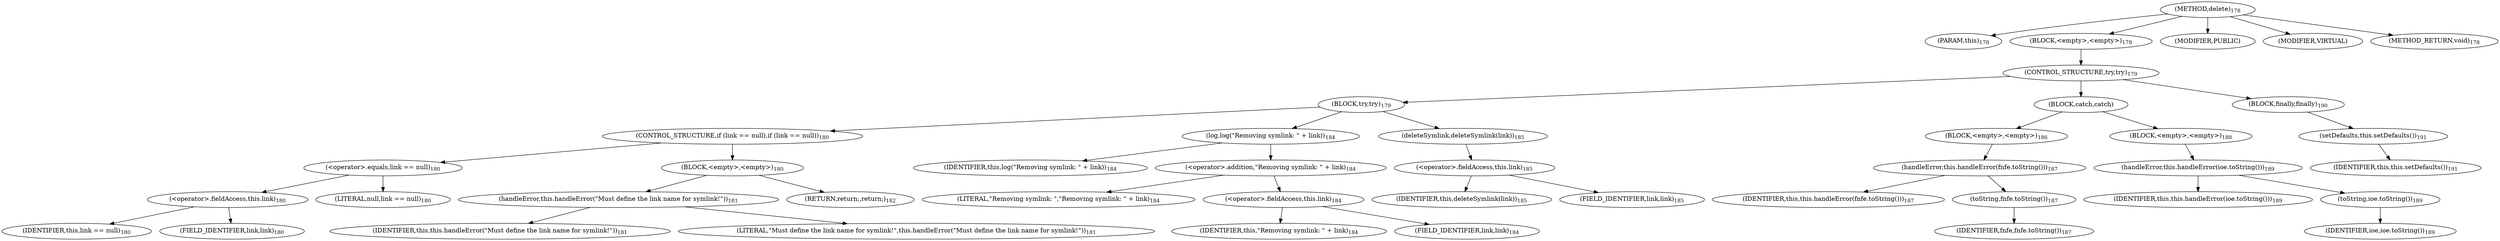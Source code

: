 digraph "delete" {  
"204" [label = <(METHOD,delete)<SUB>178</SUB>> ]
"13" [label = <(PARAM,this)<SUB>178</SUB>> ]
"205" [label = <(BLOCK,&lt;empty&gt;,&lt;empty&gt;)<SUB>178</SUB>> ]
"206" [label = <(CONTROL_STRUCTURE,try,try)<SUB>179</SUB>> ]
"207" [label = <(BLOCK,try,try)<SUB>179</SUB>> ]
"208" [label = <(CONTROL_STRUCTURE,if (link == null),if (link == null))<SUB>180</SUB>> ]
"209" [label = <(&lt;operator&gt;.equals,link == null)<SUB>180</SUB>> ]
"210" [label = <(&lt;operator&gt;.fieldAccess,this.link)<SUB>180</SUB>> ]
"211" [label = <(IDENTIFIER,this,link == null)<SUB>180</SUB>> ]
"212" [label = <(FIELD_IDENTIFIER,link,link)<SUB>180</SUB>> ]
"213" [label = <(LITERAL,null,link == null)<SUB>180</SUB>> ]
"214" [label = <(BLOCK,&lt;empty&gt;,&lt;empty&gt;)<SUB>180</SUB>> ]
"215" [label = <(handleError,this.handleError(&quot;Must define the link name for symlink!&quot;))<SUB>181</SUB>> ]
"12" [label = <(IDENTIFIER,this,this.handleError(&quot;Must define the link name for symlink!&quot;))<SUB>181</SUB>> ]
"216" [label = <(LITERAL,&quot;Must define the link name for symlink!&quot;,this.handleError(&quot;Must define the link name for symlink!&quot;))<SUB>181</SUB>> ]
"217" [label = <(RETURN,return;,return;)<SUB>182</SUB>> ]
"218" [label = <(log,log(&quot;Removing symlink: &quot; + link))<SUB>184</SUB>> ]
"14" [label = <(IDENTIFIER,this,log(&quot;Removing symlink: &quot; + link))<SUB>184</SUB>> ]
"219" [label = <(&lt;operator&gt;.addition,&quot;Removing symlink: &quot; + link)<SUB>184</SUB>> ]
"220" [label = <(LITERAL,&quot;Removing symlink: &quot;,&quot;Removing symlink: &quot; + link)<SUB>184</SUB>> ]
"221" [label = <(&lt;operator&gt;.fieldAccess,this.link)<SUB>184</SUB>> ]
"222" [label = <(IDENTIFIER,this,&quot;Removing symlink: &quot; + link)<SUB>184</SUB>> ]
"223" [label = <(FIELD_IDENTIFIER,link,link)<SUB>184</SUB>> ]
"224" [label = <(deleteSymlink,deleteSymlink(link))<SUB>185</SUB>> ]
"225" [label = <(&lt;operator&gt;.fieldAccess,this.link)<SUB>185</SUB>> ]
"226" [label = <(IDENTIFIER,this,deleteSymlink(link))<SUB>185</SUB>> ]
"227" [label = <(FIELD_IDENTIFIER,link,link)<SUB>185</SUB>> ]
"228" [label = <(BLOCK,catch,catch)> ]
"229" [label = <(BLOCK,&lt;empty&gt;,&lt;empty&gt;)<SUB>186</SUB>> ]
"230" [label = <(handleError,this.handleError(fnfe.toString()))<SUB>187</SUB>> ]
"15" [label = <(IDENTIFIER,this,this.handleError(fnfe.toString()))<SUB>187</SUB>> ]
"231" [label = <(toString,fnfe.toString())<SUB>187</SUB>> ]
"232" [label = <(IDENTIFIER,fnfe,fnfe.toString())<SUB>187</SUB>> ]
"233" [label = <(BLOCK,&lt;empty&gt;,&lt;empty&gt;)<SUB>188</SUB>> ]
"234" [label = <(handleError,this.handleError(ioe.toString()))<SUB>189</SUB>> ]
"16" [label = <(IDENTIFIER,this,this.handleError(ioe.toString()))<SUB>189</SUB>> ]
"235" [label = <(toString,ioe.toString())<SUB>189</SUB>> ]
"236" [label = <(IDENTIFIER,ioe,ioe.toString())<SUB>189</SUB>> ]
"237" [label = <(BLOCK,finally,finally)<SUB>190</SUB>> ]
"238" [label = <(setDefaults,this.setDefaults())<SUB>191</SUB>> ]
"17" [label = <(IDENTIFIER,this,this.setDefaults())<SUB>191</SUB>> ]
"239" [label = <(MODIFIER,PUBLIC)> ]
"240" [label = <(MODIFIER,VIRTUAL)> ]
"241" [label = <(METHOD_RETURN,void)<SUB>178</SUB>> ]
  "204" -> "13" 
  "204" -> "205" 
  "204" -> "239" 
  "204" -> "240" 
  "204" -> "241" 
  "205" -> "206" 
  "206" -> "207" 
  "206" -> "228" 
  "206" -> "237" 
  "207" -> "208" 
  "207" -> "218" 
  "207" -> "224" 
  "208" -> "209" 
  "208" -> "214" 
  "209" -> "210" 
  "209" -> "213" 
  "210" -> "211" 
  "210" -> "212" 
  "214" -> "215" 
  "214" -> "217" 
  "215" -> "12" 
  "215" -> "216" 
  "218" -> "14" 
  "218" -> "219" 
  "219" -> "220" 
  "219" -> "221" 
  "221" -> "222" 
  "221" -> "223" 
  "224" -> "225" 
  "225" -> "226" 
  "225" -> "227" 
  "228" -> "229" 
  "228" -> "233" 
  "229" -> "230" 
  "230" -> "15" 
  "230" -> "231" 
  "231" -> "232" 
  "233" -> "234" 
  "234" -> "16" 
  "234" -> "235" 
  "235" -> "236" 
  "237" -> "238" 
  "238" -> "17" 
}
